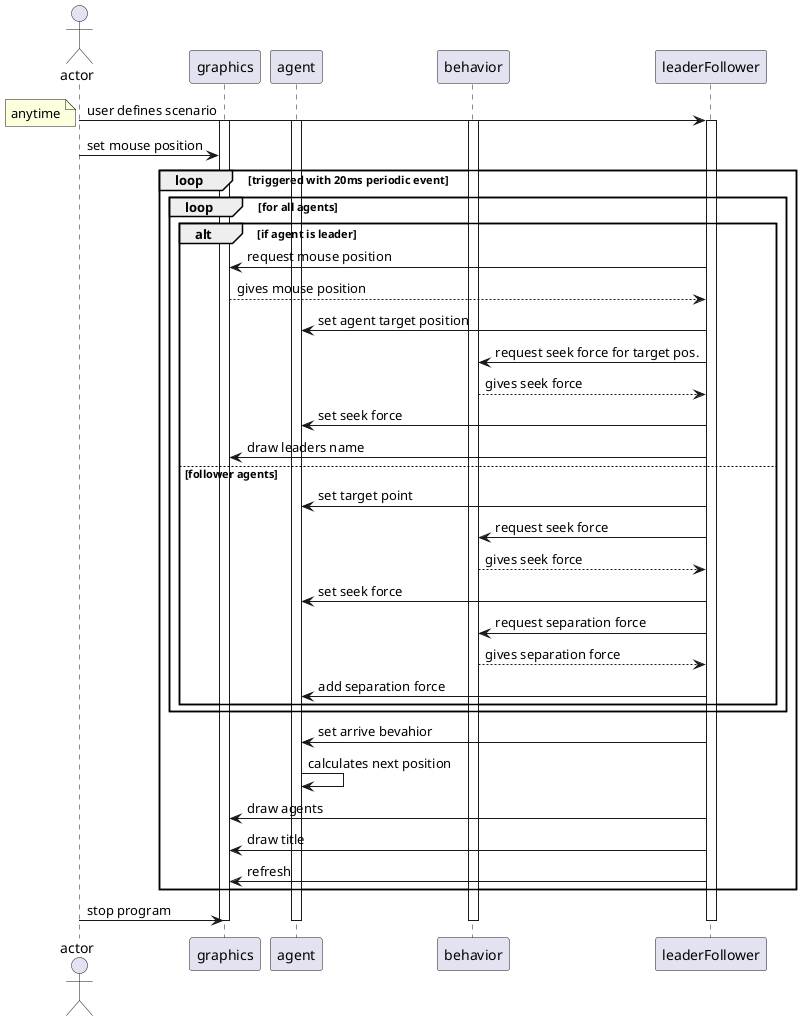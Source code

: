 @startuml
actor actor as user
participant graphics as view
participant agent as agent
participant behavior as steeringBehavior
participant leaderFollower as lF

user -> lF: user defines scenario
activate lF
activate view
activate agent
activate steeringBehavior
note left: anytime
user -> view:  set mouse position
loop triggered with 20ms periodic event
    loop for all agents    
        alt if agent is leader
            lF -> view: request mouse position    
            view --> lF: gives mouse position        
            lF -> agent: set agent target position
            lF -> steeringBehavior: request seek force for target pos.
            steeringBehavior --> lF: gives seek force
            lF -> agent: set seek force            
            lF -> view: draw leaders name
        else follower agents        
            lF -> agent: set target point 
            lF ->steeringBehavior: request seek force
            steeringBehavior --> lF: gives seek force
            lF ->agent: set seek force    
            lF ->steeringBehavior: request separation force
            steeringBehavior --> lF: gives separation force
            lF ->agent: add separation force            
        end
    end
    lF -> agent:set arrive bevahior
    agent -> agent: calculates next position
    lF -> view: draw agents
    lF -> view: draw title
    lF -> view: refresh
end
user -> view: stop program
deactivate lF
deactivate view
deactivate agent
deactivate steeringBehavior
@enduml